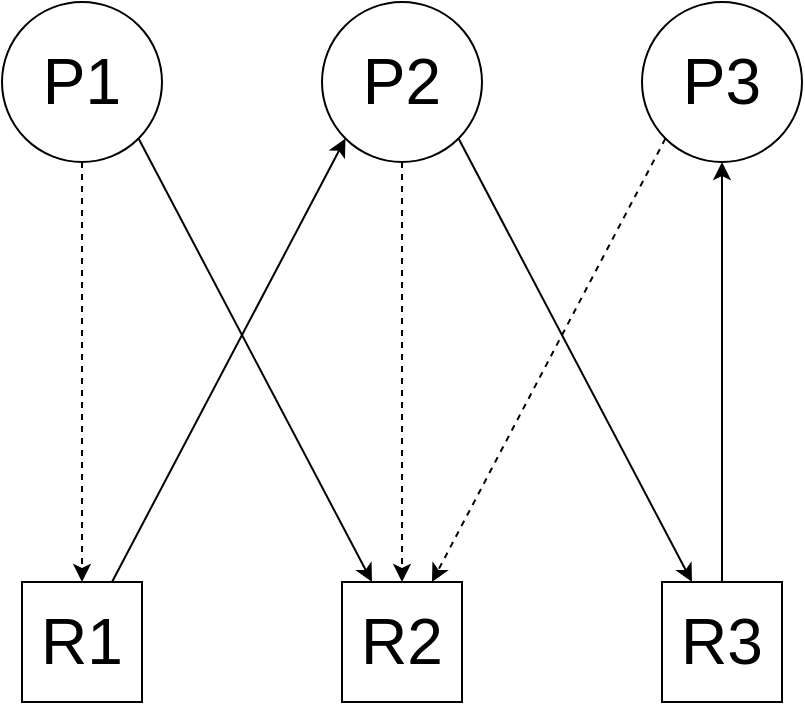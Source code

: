 <mxfile pages="3">
    <diagram name="1" id="tRidxB5JEol-MvQMKE3D">
        <mxGraphModel dx="709" dy="983" grid="1" gridSize="10" guides="1" tooltips="1" connect="1" arrows="1" fold="1" page="1" pageScale="1" pageWidth="827" pageHeight="1169" math="0" shadow="0">
            <root>
                <mxCell id="Y9xtplmmN1m9p7DqJO31-0"/>
                <mxCell id="Y9xtplmmN1m9p7DqJO31-1" parent="Y9xtplmmN1m9p7DqJO31-0"/>
                <mxCell id="Y9xtplmmN1m9p7DqJO31-2" value="&lt;font style=&quot;font-size: 32px&quot;&gt;P1&lt;/font&gt;" style="ellipse;whiteSpace=wrap;html=1;aspect=fixed;" parent="Y9xtplmmN1m9p7DqJO31-1" vertex="1">
                    <mxGeometry x="120" y="40" width="80" height="80" as="geometry"/>
                </mxCell>
                <mxCell id="YlwRZLX8_3o3AYMhzQHX-1" style="edgeStyle=none;html=1;exitX=0.5;exitY=1;exitDx=0;exitDy=0;entryX=0.5;entryY=0;entryDx=0;entryDy=0;dashed=1;" edge="1" parent="Y9xtplmmN1m9p7DqJO31-1" source="Y9xtplmmN1m9p7DqJO31-3" target="Y9xtplmmN1m9p7DqJO31-6">
                    <mxGeometry relative="1" as="geometry"/>
                </mxCell>
                <mxCell id="Y9xtplmmN1m9p7DqJO31-3" value="&lt;font style=&quot;font-size: 32px&quot;&gt;P2&lt;/font&gt;" style="ellipse;whiteSpace=wrap;html=1;aspect=fixed;" parent="Y9xtplmmN1m9p7DqJO31-1" vertex="1">
                    <mxGeometry x="280" y="40" width="80" height="80" as="geometry"/>
                </mxCell>
                <mxCell id="Y9xtplmmN1m9p7DqJO31-4" value="&lt;font style=&quot;font-size: 32px&quot;&gt;P3&lt;/font&gt;" style="ellipse;whiteSpace=wrap;html=1;aspect=fixed;" parent="Y9xtplmmN1m9p7DqJO31-1" vertex="1">
                    <mxGeometry x="440" y="40" width="80" height="80" as="geometry"/>
                </mxCell>
                <mxCell id="YlwRZLX8_3o3AYMhzQHX-0" style="edgeStyle=none;html=1;exitX=0.75;exitY=0;exitDx=0;exitDy=0;entryX=0;entryY=1;entryDx=0;entryDy=0;" edge="1" parent="Y9xtplmmN1m9p7DqJO31-1" source="Y9xtplmmN1m9p7DqJO31-5" target="Y9xtplmmN1m9p7DqJO31-3">
                    <mxGeometry relative="1" as="geometry"/>
                </mxCell>
                <mxCell id="Y9xtplmmN1m9p7DqJO31-5" value="R1" style="whiteSpace=wrap;html=1;aspect=fixed;fontSize=32;" parent="Y9xtplmmN1m9p7DqJO31-1" vertex="1">
                    <mxGeometry x="130" y="330" width="60" height="60" as="geometry"/>
                </mxCell>
                <mxCell id="Y9xtplmmN1m9p7DqJO31-6" value="R2" style="whiteSpace=wrap;html=1;aspect=fixed;fontSize=32;" parent="Y9xtplmmN1m9p7DqJO31-1" vertex="1">
                    <mxGeometry x="290" y="330" width="60" height="60" as="geometry"/>
                </mxCell>
                <mxCell id="YlwRZLX8_3o3AYMhzQHX-2" style="edgeStyle=none;html=1;exitX=0.5;exitY=0;exitDx=0;exitDy=0;entryX=0.5;entryY=1;entryDx=0;entryDy=0;" edge="1" parent="Y9xtplmmN1m9p7DqJO31-1" source="Y9xtplmmN1m9p7DqJO31-7" target="Y9xtplmmN1m9p7DqJO31-4">
                    <mxGeometry relative="1" as="geometry"/>
                </mxCell>
                <mxCell id="Y9xtplmmN1m9p7DqJO31-7" value="R3" style="whiteSpace=wrap;html=1;aspect=fixed;fontSize=32;" parent="Y9xtplmmN1m9p7DqJO31-1" vertex="1">
                    <mxGeometry x="450" y="330" width="60" height="60" as="geometry"/>
                </mxCell>
                <mxCell id="Y9xtplmmN1m9p7DqJO31-8" value="" style="endArrow=classic;html=1;rounded=0;fontSize=32;exitX=0.5;exitY=1;exitDx=0;exitDy=0;entryX=0.5;entryY=0;entryDx=0;entryDy=0;dashed=1;" parent="Y9xtplmmN1m9p7DqJO31-1" source="Y9xtplmmN1m9p7DqJO31-2" target="Y9xtplmmN1m9p7DqJO31-5" edge="1">
                    <mxGeometry width="50" height="50" relative="1" as="geometry">
                        <mxPoint x="230" y="250" as="sourcePoint"/>
                        <mxPoint x="280" y="200" as="targetPoint"/>
                    </mxGeometry>
                </mxCell>
                <mxCell id="Y9xtplmmN1m9p7DqJO31-10" value="" style="endArrow=classic;html=1;rounded=0;fontSize=32;exitX=1;exitY=1;exitDx=0;exitDy=0;entryX=0.25;entryY=0;entryDx=0;entryDy=0;" parent="Y9xtplmmN1m9p7DqJO31-1" source="Y9xtplmmN1m9p7DqJO31-2" target="Y9xtplmmN1m9p7DqJO31-6" edge="1">
                    <mxGeometry width="50" height="50" relative="1" as="geometry">
                        <mxPoint x="360" y="260" as="sourcePoint"/>
                        <mxPoint x="410" y="210" as="targetPoint"/>
                    </mxGeometry>
                </mxCell>
                <mxCell id="Y9xtplmmN1m9p7DqJO31-12" value="" style="endArrow=classic;html=1;rounded=0;fontSize=32;exitX=0;exitY=1;exitDx=0;exitDy=0;entryX=0.75;entryY=0;entryDx=0;entryDy=0;dashed=1;" parent="Y9xtplmmN1m9p7DqJO31-1" source="Y9xtplmmN1m9p7DqJO31-4" target="Y9xtplmmN1m9p7DqJO31-6" edge="1">
                    <mxGeometry width="50" height="50" relative="1" as="geometry">
                        <mxPoint x="370" y="250" as="sourcePoint"/>
                        <mxPoint x="420" y="200" as="targetPoint"/>
                    </mxGeometry>
                </mxCell>
                <mxCell id="Y9xtplmmN1m9p7DqJO31-13" value="" style="endArrow=classic;html=1;rounded=0;fontSize=32;exitX=1;exitY=1;exitDx=0;exitDy=0;entryX=0.25;entryY=0;entryDx=0;entryDy=0;" parent="Y9xtplmmN1m9p7DqJO31-1" source="Y9xtplmmN1m9p7DqJO31-3" target="Y9xtplmmN1m9p7DqJO31-7" edge="1">
                    <mxGeometry width="50" height="50" relative="1" as="geometry">
                        <mxPoint x="460" y="250" as="sourcePoint"/>
                        <mxPoint x="510" y="200" as="targetPoint"/>
                    </mxGeometry>
                </mxCell>
            </root>
        </mxGraphModel>
    </diagram>
    <diagram name="2" id="TiRNxEcL6ZoytFGmCB--">
        <mxGraphModel dx="709" dy="983" grid="1" gridSize="10" guides="1" tooltips="1" connect="1" arrows="1" fold="1" page="1" pageScale="1" pageWidth="827" pageHeight="1169" math="0" shadow="0">
            <root>
                <mxCell id="nq5SwlWvHC95nCjrB5uy-0"/>
                <mxCell id="nq5SwlWvHC95nCjrB5uy-1" parent="nq5SwlWvHC95nCjrB5uy-0"/>
                <mxCell id="iGltLqUm2oNWnQmC0E8K-0" value="&lt;font style=&quot;font-size: 32px&quot;&gt;P1&lt;/font&gt;" style="ellipse;whiteSpace=wrap;html=1;aspect=fixed;" vertex="1" parent="nq5SwlWvHC95nCjrB5uy-1">
                    <mxGeometry x="120" y="40" width="80" height="80" as="geometry"/>
                </mxCell>
                <mxCell id="iGltLqUm2oNWnQmC0E8K-1" style="edgeStyle=none;html=1;exitX=0.5;exitY=1;exitDx=0;exitDy=0;entryX=0.5;entryY=0;entryDx=0;entryDy=0;dashed=1;" edge="1" parent="nq5SwlWvHC95nCjrB5uy-1" source="iGltLqUm2oNWnQmC0E8K-2" target="iGltLqUm2oNWnQmC0E8K-6">
                    <mxGeometry relative="1" as="geometry"/>
                </mxCell>
                <mxCell id="iGltLqUm2oNWnQmC0E8K-2" value="&lt;font style=&quot;font-size: 32px&quot;&gt;P2&lt;/font&gt;" style="ellipse;whiteSpace=wrap;html=1;aspect=fixed;" vertex="1" parent="nq5SwlWvHC95nCjrB5uy-1">
                    <mxGeometry x="280" y="40" width="80" height="80" as="geometry"/>
                </mxCell>
                <mxCell id="iGltLqUm2oNWnQmC0E8K-14" style="edgeStyle=none;html=1;exitX=0.5;exitY=1;exitDx=0;exitDy=0;entryX=0.5;entryY=0;entryDx=0;entryDy=0;dashed=1;" edge="1" parent="nq5SwlWvHC95nCjrB5uy-1" source="iGltLqUm2oNWnQmC0E8K-3" target="iGltLqUm2oNWnQmC0E8K-8">
                    <mxGeometry relative="1" as="geometry"/>
                </mxCell>
                <mxCell id="iGltLqUm2oNWnQmC0E8K-3" value="&lt;font style=&quot;font-size: 32px&quot;&gt;P3&lt;/font&gt;" style="ellipse;whiteSpace=wrap;html=1;aspect=fixed;" vertex="1" parent="nq5SwlWvHC95nCjrB5uy-1">
                    <mxGeometry x="440" y="40" width="80" height="80" as="geometry"/>
                </mxCell>
                <mxCell id="iGltLqUm2oNWnQmC0E8K-4" style="edgeStyle=none;html=1;exitX=0.75;exitY=0;exitDx=0;exitDy=0;entryX=0;entryY=1;entryDx=0;entryDy=0;" edge="1" parent="nq5SwlWvHC95nCjrB5uy-1" source="iGltLqUm2oNWnQmC0E8K-5" target="iGltLqUm2oNWnQmC0E8K-2">
                    <mxGeometry relative="1" as="geometry"/>
                </mxCell>
                <mxCell id="iGltLqUm2oNWnQmC0E8K-5" value="R1" style="whiteSpace=wrap;html=1;aspect=fixed;fontSize=32;" vertex="1" parent="nq5SwlWvHC95nCjrB5uy-1">
                    <mxGeometry x="130" y="330" width="60" height="60" as="geometry"/>
                </mxCell>
                <mxCell id="iGltLqUm2oNWnQmC0E8K-6" value="R2" style="whiteSpace=wrap;html=1;aspect=fixed;fontSize=32;" vertex="1" parent="nq5SwlWvHC95nCjrB5uy-1">
                    <mxGeometry x="290" y="330" width="60" height="60" as="geometry"/>
                </mxCell>
                <mxCell id="iGltLqUm2oNWnQmC0E8K-13" style="edgeStyle=none;html=1;exitX=0.25;exitY=0;exitDx=0;exitDy=0;entryX=1;entryY=1;entryDx=0;entryDy=0;" edge="1" parent="nq5SwlWvHC95nCjrB5uy-1" source="iGltLqUm2oNWnQmC0E8K-8" target="iGltLqUm2oNWnQmC0E8K-2">
                    <mxGeometry relative="1" as="geometry"/>
                </mxCell>
                <mxCell id="iGltLqUm2oNWnQmC0E8K-8" value="R3" style="whiteSpace=wrap;html=1;aspect=fixed;fontSize=32;" vertex="1" parent="nq5SwlWvHC95nCjrB5uy-1">
                    <mxGeometry x="450" y="330" width="60" height="60" as="geometry"/>
                </mxCell>
                <mxCell id="iGltLqUm2oNWnQmC0E8K-9" value="" style="endArrow=classic;html=1;rounded=0;fontSize=32;exitX=0.5;exitY=1;exitDx=0;exitDy=0;entryX=0.5;entryY=0;entryDx=0;entryDy=0;dashed=1;" edge="1" parent="nq5SwlWvHC95nCjrB5uy-1" source="iGltLqUm2oNWnQmC0E8K-0" target="iGltLqUm2oNWnQmC0E8K-5">
                    <mxGeometry width="50" height="50" relative="1" as="geometry">
                        <mxPoint x="230" y="250" as="sourcePoint"/>
                        <mxPoint x="280" y="200" as="targetPoint"/>
                    </mxGeometry>
                </mxCell>
                <mxCell id="iGltLqUm2oNWnQmC0E8K-10" value="" style="endArrow=classic;html=1;rounded=0;fontSize=32;exitX=1;exitY=1;exitDx=0;exitDy=0;entryX=0.25;entryY=0;entryDx=0;entryDy=0;" edge="1" parent="nq5SwlWvHC95nCjrB5uy-1" source="iGltLqUm2oNWnQmC0E8K-0" target="iGltLqUm2oNWnQmC0E8K-6">
                    <mxGeometry width="50" height="50" relative="1" as="geometry">
                        <mxPoint x="360" y="260" as="sourcePoint"/>
                        <mxPoint x="410" y="210" as="targetPoint"/>
                    </mxGeometry>
                </mxCell>
                <mxCell id="iGltLqUm2oNWnQmC0E8K-11" value="" style="endArrow=classic;html=1;rounded=0;fontSize=32;exitX=0;exitY=1;exitDx=0;exitDy=0;entryX=0.75;entryY=0;entryDx=0;entryDy=0;dashed=1;" edge="1" parent="nq5SwlWvHC95nCjrB5uy-1" source="iGltLqUm2oNWnQmC0E8K-3" target="iGltLqUm2oNWnQmC0E8K-6">
                    <mxGeometry width="50" height="50" relative="1" as="geometry">
                        <mxPoint x="370" y="250" as="sourcePoint"/>
                        <mxPoint x="420" y="200" as="targetPoint"/>
                    </mxGeometry>
                </mxCell>
            </root>
        </mxGraphModel>
    </diagram>
    <diagram name="3" id="bhR25khRzm2KKj1hfewu">
        <mxGraphModel dx="709" dy="983" grid="1" gridSize="10" guides="1" tooltips="1" connect="1" arrows="1" fold="1" page="1" pageScale="1" pageWidth="827" pageHeight="1169" math="0" shadow="0">
            <root>
                <mxCell id="GUa26JJbTIs51674DWRH-0"/>
                <mxCell id="GUa26JJbTIs51674DWRH-1" parent="GUa26JJbTIs51674DWRH-0"/>
                <mxCell id="GUa26JJbTIs51674DWRH-2" value="&lt;font style=&quot;font-size: 32px&quot;&gt;P1&lt;/font&gt;" style="ellipse;whiteSpace=wrap;html=1;aspect=fixed;" vertex="1" parent="GUa26JJbTIs51674DWRH-1">
                    <mxGeometry x="120" y="40" width="80" height="80" as="geometry"/>
                </mxCell>
                <mxCell id="GUa26JJbTIs51674DWRH-3" style="edgeStyle=none;html=1;exitX=0.5;exitY=1;exitDx=0;exitDy=0;entryX=0.5;entryY=0;entryDx=0;entryDy=0;dashed=1;" edge="1" parent="GUa26JJbTIs51674DWRH-1" source="GUa26JJbTIs51674DWRH-4" target="GUa26JJbTIs51674DWRH-9">
                    <mxGeometry relative="1" as="geometry"/>
                </mxCell>
                <mxCell id="_tK6Nv8QVvGbOYdjzPG4-0" style="edgeStyle=none;html=1;exitX=0;exitY=1;exitDx=0;exitDy=0;entryX=0.75;entryY=0;entryDx=0;entryDy=0;dashed=1;" edge="1" parent="GUa26JJbTIs51674DWRH-1" source="GUa26JJbTIs51674DWRH-4" target="GUa26JJbTIs51674DWRH-8">
                    <mxGeometry relative="1" as="geometry"/>
                </mxCell>
                <mxCell id="GUa26JJbTIs51674DWRH-4" value="&lt;font style=&quot;font-size: 32px&quot;&gt;P2&lt;/font&gt;" style="ellipse;whiteSpace=wrap;html=1;aspect=fixed;" vertex="1" parent="GUa26JJbTIs51674DWRH-1">
                    <mxGeometry x="280" y="40" width="80" height="80" as="geometry"/>
                </mxCell>
                <mxCell id="GUa26JJbTIs51674DWRH-5" style="edgeStyle=none;html=1;exitX=0.5;exitY=1;exitDx=0;exitDy=0;entryX=0.5;entryY=0;entryDx=0;entryDy=0;dashed=1;" edge="1" parent="GUa26JJbTIs51674DWRH-1" source="GUa26JJbTIs51674DWRH-6" target="GUa26JJbTIs51674DWRH-11">
                    <mxGeometry relative="1" as="geometry"/>
                </mxCell>
                <mxCell id="GUa26JJbTIs51674DWRH-6" value="&lt;font style=&quot;font-size: 32px&quot;&gt;P3&lt;/font&gt;" style="ellipse;whiteSpace=wrap;html=1;aspect=fixed;" vertex="1" parent="GUa26JJbTIs51674DWRH-1">
                    <mxGeometry x="440" y="40" width="80" height="80" as="geometry"/>
                </mxCell>
                <mxCell id="GUa26JJbTIs51674DWRH-8" value="R1" style="whiteSpace=wrap;html=1;aspect=fixed;fontSize=32;" vertex="1" parent="GUa26JJbTIs51674DWRH-1">
                    <mxGeometry x="130" y="330" width="60" height="60" as="geometry"/>
                </mxCell>
                <mxCell id="_tK6Nv8QVvGbOYdjzPG4-1" style="edgeStyle=none;html=1;exitX=0.25;exitY=0;exitDx=0;exitDy=0;entryX=1;entryY=1;entryDx=0;entryDy=0;" edge="1" parent="GUa26JJbTIs51674DWRH-1" source="GUa26JJbTIs51674DWRH-9" target="GUa26JJbTIs51674DWRH-2">
                    <mxGeometry relative="1" as="geometry"/>
                </mxCell>
                <mxCell id="GUa26JJbTIs51674DWRH-9" value="R2" style="whiteSpace=wrap;html=1;aspect=fixed;fontSize=32;" vertex="1" parent="GUa26JJbTIs51674DWRH-1">
                    <mxGeometry x="290" y="330" width="60" height="60" as="geometry"/>
                </mxCell>
                <mxCell id="GUa26JJbTIs51674DWRH-10" style="edgeStyle=none;html=1;exitX=0.25;exitY=0;exitDx=0;exitDy=0;entryX=1;entryY=1;entryDx=0;entryDy=0;" edge="1" parent="GUa26JJbTIs51674DWRH-1" source="GUa26JJbTIs51674DWRH-11" target="GUa26JJbTIs51674DWRH-4">
                    <mxGeometry relative="1" as="geometry"/>
                </mxCell>
                <mxCell id="GUa26JJbTIs51674DWRH-11" value="R3" style="whiteSpace=wrap;html=1;aspect=fixed;fontSize=32;" vertex="1" parent="GUa26JJbTIs51674DWRH-1">
                    <mxGeometry x="450" y="330" width="60" height="60" as="geometry"/>
                </mxCell>
                <mxCell id="GUa26JJbTIs51674DWRH-12" value="" style="endArrow=classic;html=1;rounded=0;fontSize=32;exitX=0.5;exitY=1;exitDx=0;exitDy=0;entryX=0.5;entryY=0;entryDx=0;entryDy=0;dashed=1;" edge="1" parent="GUa26JJbTIs51674DWRH-1" source="GUa26JJbTIs51674DWRH-2" target="GUa26JJbTIs51674DWRH-8">
                    <mxGeometry width="50" height="50" relative="1" as="geometry">
                        <mxPoint x="230" y="250" as="sourcePoint"/>
                        <mxPoint x="280" y="200" as="targetPoint"/>
                    </mxGeometry>
                </mxCell>
                <mxCell id="GUa26JJbTIs51674DWRH-14" value="" style="endArrow=classic;html=1;rounded=0;fontSize=32;exitX=0;exitY=1;exitDx=0;exitDy=0;entryX=0.75;entryY=0;entryDx=0;entryDy=0;dashed=1;" edge="1" parent="GUa26JJbTIs51674DWRH-1" source="GUa26JJbTIs51674DWRH-6" target="GUa26JJbTIs51674DWRH-9">
                    <mxGeometry width="50" height="50" relative="1" as="geometry">
                        <mxPoint x="370" y="250" as="sourcePoint"/>
                        <mxPoint x="420" y="200" as="targetPoint"/>
                    </mxGeometry>
                </mxCell>
            </root>
        </mxGraphModel>
    </diagram>
</mxfile>
